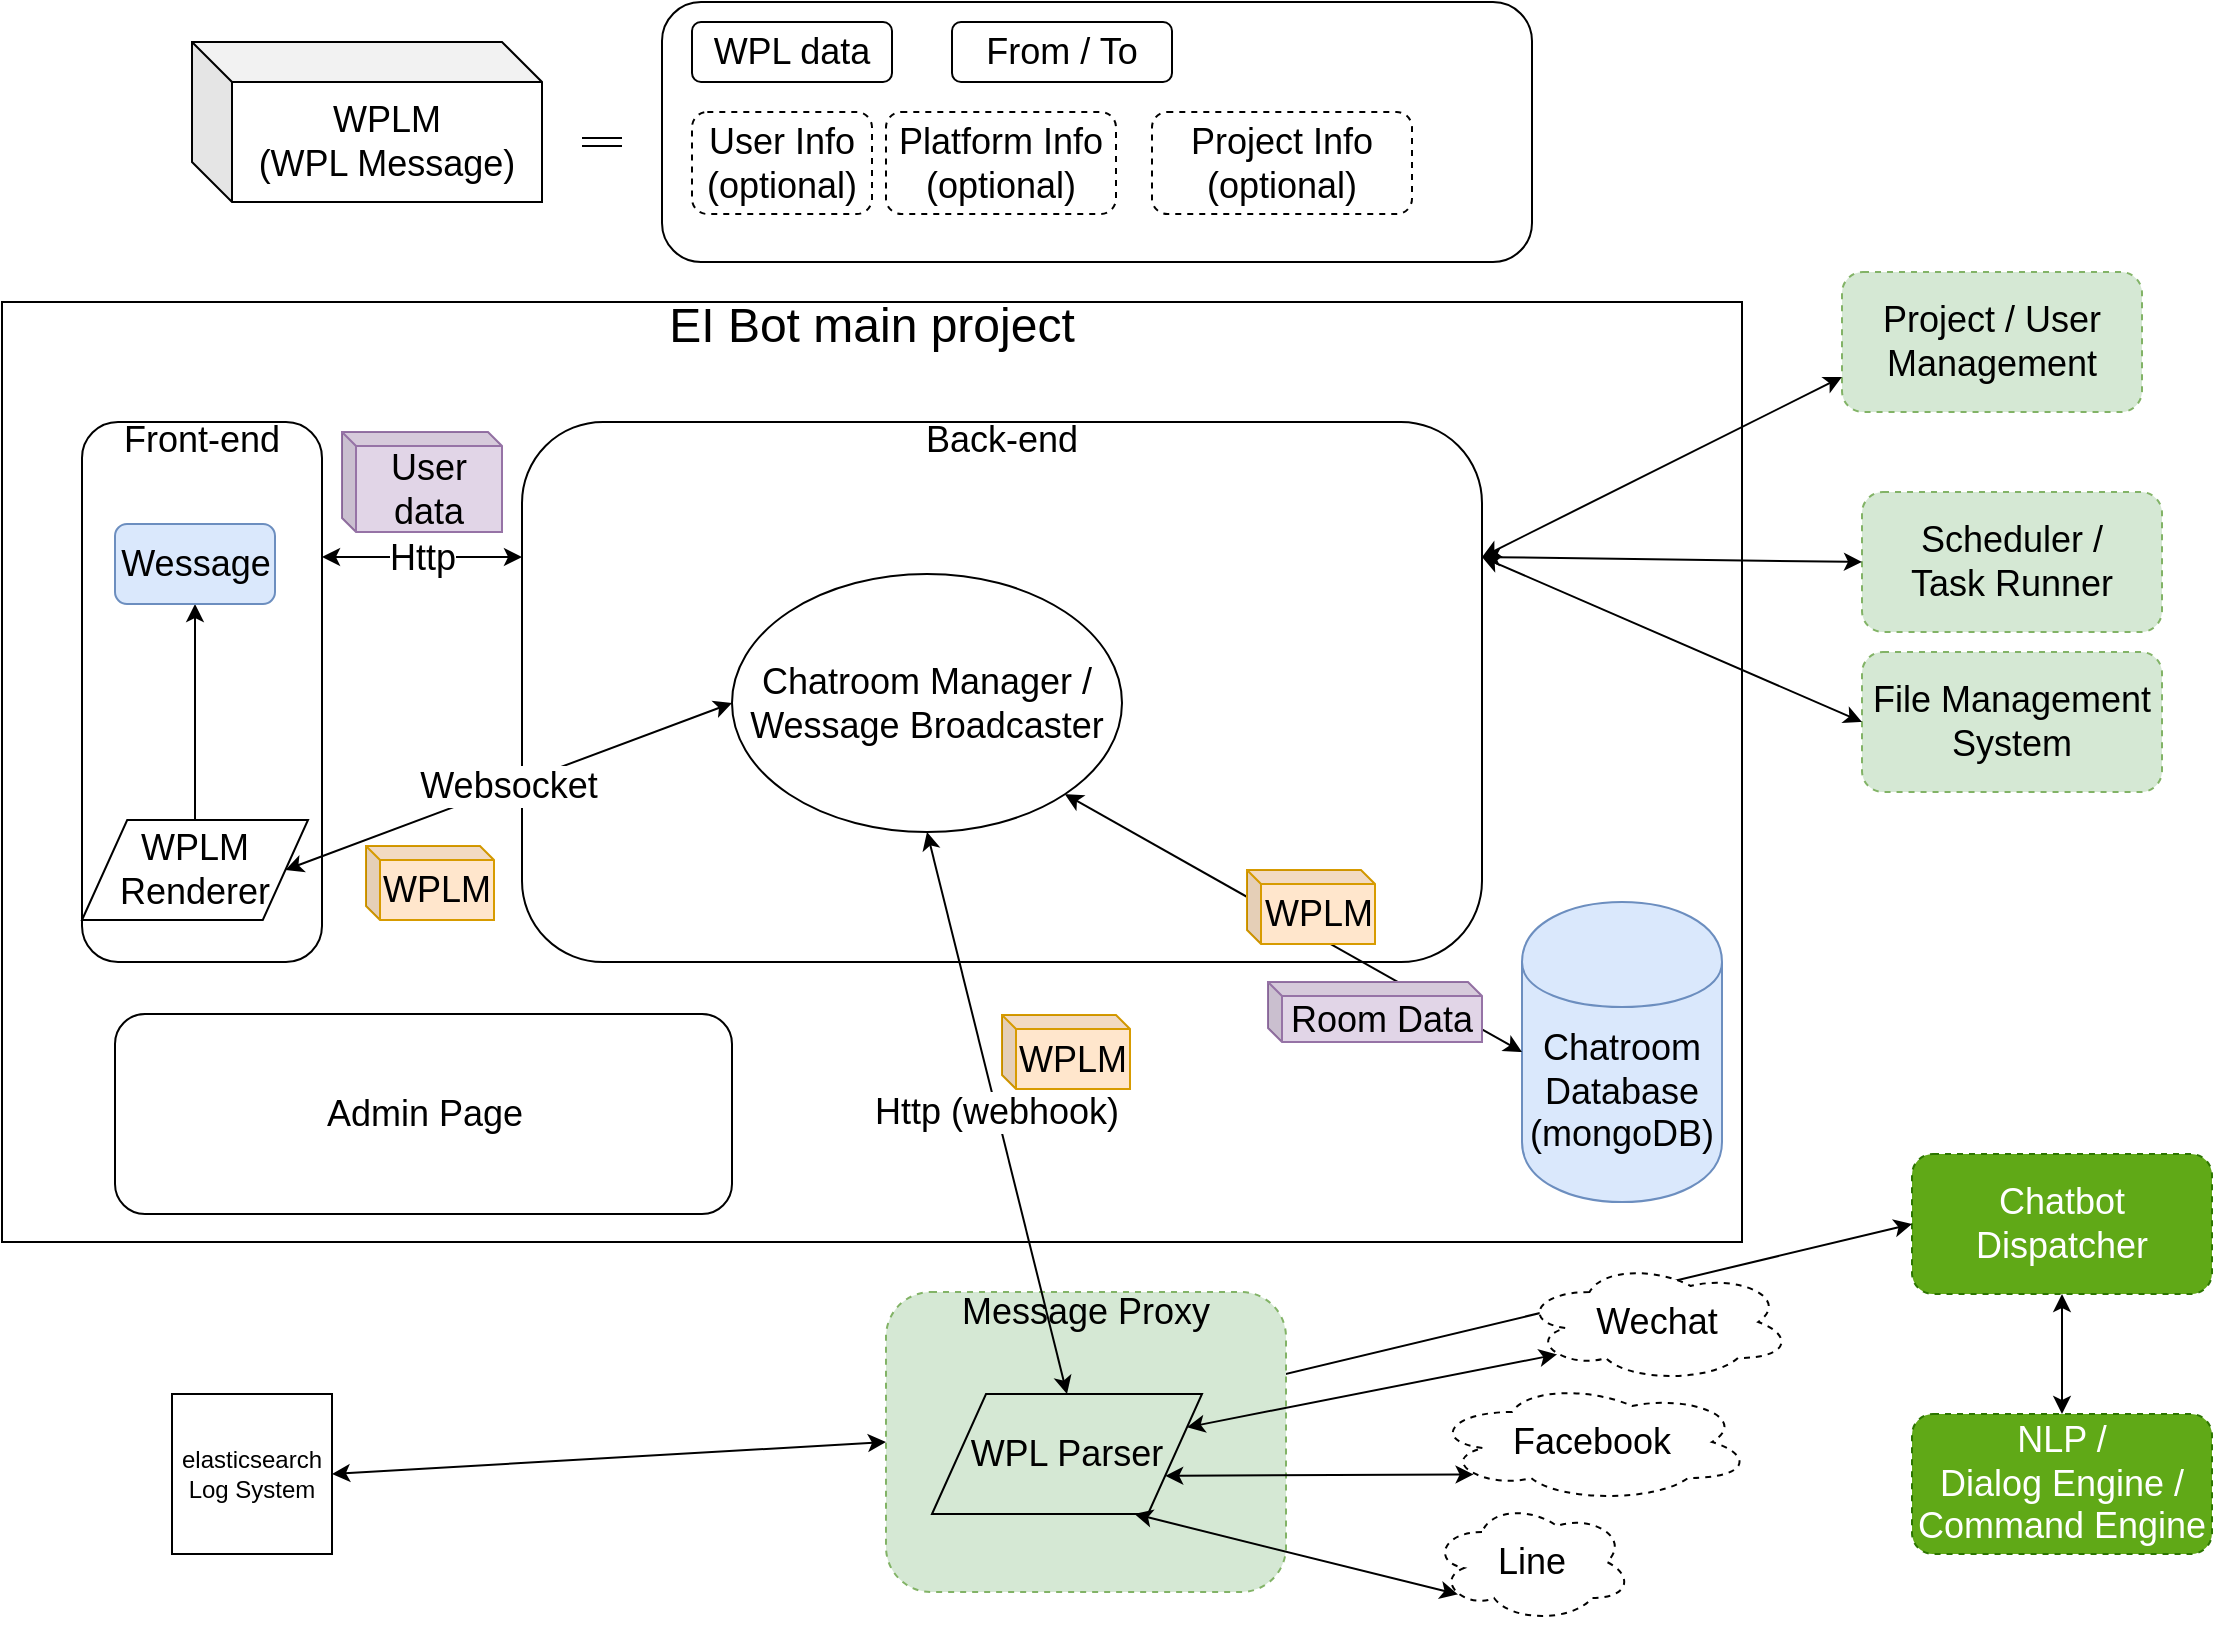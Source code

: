 <mxfile version="14.1.2" type="github">
  <diagram id="dV8X5NK_n6pwrdnQcXCx" name="Page-1">
    <mxGraphModel dx="1298" dy="760" grid="1" gridSize="10" guides="1" tooltips="1" connect="1" arrows="1" fold="1" page="1" pageScale="1" pageWidth="1169" pageHeight="827" math="0" shadow="0">
      <root>
        <mxCell id="0" />
        <mxCell id="1" parent="0" />
        <mxCell id="7PiWUJBz4IiZLpDk-yet-1" value="&lt;font&gt;&lt;font style=&quot;font-size: 24px&quot;&gt;EI Bot main project&lt;br&gt;&lt;br&gt;&lt;br&gt;&lt;br&gt;&lt;br&gt;&lt;br&gt;&lt;br&gt;&lt;br&gt;&lt;br&gt;&lt;br&gt;&lt;br&gt;&lt;br&gt;&lt;br&gt;&lt;br&gt;&lt;br&gt;&lt;br&gt;&lt;/font&gt;&lt;br&gt;&lt;/font&gt;" style="rounded=0;whiteSpace=wrap;html=1;fillColor=none;" parent="1" vertex="1">
          <mxGeometry x="25" y="164" width="870" height="470" as="geometry" />
        </mxCell>
        <mxCell id="7PiWUJBz4IiZLpDk-yet-3" value="&lt;font style=&quot;font-size: 18px&quot;&gt;Front-end&lt;br&gt;&lt;br&gt;&lt;br&gt;&lt;br&gt;&lt;br&gt;&lt;br&gt;&lt;br&gt;&lt;br&gt;&lt;br&gt;&lt;br&gt;&lt;br&gt;&lt;br&gt;&lt;/font&gt;&lt;br&gt;" style="rounded=1;whiteSpace=wrap;html=1;fillColor=none;" parent="1" vertex="1">
          <mxGeometry x="65" y="224" width="120" height="270" as="geometry" />
        </mxCell>
        <mxCell id="xO52WqcfEWfslr_U7u06-2" value="&lt;font style=&quot;font-size: 18px&quot;&gt;Chatroom&lt;br&gt;Database&lt;br&gt;(mongoDB)&lt;/font&gt;&lt;br&gt;" style="shape=cylinder;whiteSpace=wrap;html=1;boundedLbl=1;backgroundOutline=1;fillColor=#dae8fc;strokeColor=#6c8ebf;" parent="1" vertex="1">
          <mxGeometry x="785" y="464" width="100" height="150" as="geometry" />
        </mxCell>
        <mxCell id="7PiWUJBz4IiZLpDk-yet-4" value="&lt;font style=&quot;font-size: 18px&quot;&gt;Back-end&lt;br&gt;&lt;br&gt;&lt;br&gt;&lt;br&gt;&lt;br&gt;&lt;br&gt;&lt;br&gt;&lt;br&gt;&lt;br&gt;&lt;br&gt;&lt;br&gt;&lt;br&gt;&lt;/font&gt;&lt;br&gt;" style="rounded=1;whiteSpace=wrap;html=1;fillColor=none;" parent="1" vertex="1">
          <mxGeometry x="285" y="224" width="480" height="270" as="geometry" />
        </mxCell>
        <mxCell id="7PiWUJBz4IiZLpDk-yet-7" value="Project / User Management" style="rounded=1;whiteSpace=wrap;html=1;fillColor=#d5e8d4;dashed=1;strokeColor=#82b366;fontSize=18;" parent="1" vertex="1">
          <mxGeometry x="945" y="149" width="150" height="70" as="geometry" />
        </mxCell>
        <mxCell id="7PiWUJBz4IiZLpDk-yet-9" value="&lt;font style=&quot;font-size: 18px&quot;&gt;Websocket&lt;/font&gt;&lt;br&gt;" style="endArrow=classic;startArrow=classic;html=1;entryX=0;entryY=0.5;entryDx=0;entryDy=0;exitX=1;exitY=0.5;exitDx=0;exitDy=0;" parent="1" source="7PiWUJBz4IiZLpDk-yet-35" target="7PiWUJBz4IiZLpDk-yet-25" edge="1">
          <mxGeometry width="50" height="50" relative="1" as="geometry">
            <mxPoint x="185" y="427" as="sourcePoint" />
            <mxPoint x="245" y="634" as="targetPoint" />
          </mxGeometry>
        </mxCell>
        <mxCell id="7PiWUJBz4IiZLpDk-yet-10" value="&lt;font style=&quot;font-size: 18px&quot;&gt;Http&lt;/font&gt;&lt;br&gt;" style="endArrow=classic;startArrow=classic;html=1;entryX=0;entryY=0.25;entryDx=0;entryDy=0;exitX=1;exitY=0.25;exitDx=0;exitDy=0;" parent="1" source="7PiWUJBz4IiZLpDk-yet-3" target="7PiWUJBz4IiZLpDk-yet-4" edge="1">
          <mxGeometry width="50" height="50" relative="1" as="geometry">
            <mxPoint x="185" y="384" as="sourcePoint" />
            <mxPoint x="365" y="384" as="targetPoint" />
          </mxGeometry>
        </mxCell>
        <mxCell id="7PiWUJBz4IiZLpDk-yet-12" value="" style="endArrow=classic;startArrow=classic;html=1;entryX=0;entryY=0.75;entryDx=0;entryDy=0;exitX=1;exitY=0.25;exitDx=0;exitDy=0;" parent="1" source="7PiWUJBz4IiZLpDk-yet-4" target="7PiWUJBz4IiZLpDk-yet-7" edge="1">
          <mxGeometry width="50" height="50" relative="1" as="geometry">
            <mxPoint x="425" y="414" as="sourcePoint" />
            <mxPoint x="465" y="374" as="targetPoint" />
          </mxGeometry>
        </mxCell>
        <mxCell id="7PiWUJBz4IiZLpDk-yet-13" value="Scheduler /&lt;br&gt;Task Runner&lt;br style=&quot;font-size: 18px&quot;&gt;" style="rounded=1;whiteSpace=wrap;html=1;fillColor=#d5e8d4;dashed=1;strokeColor=#82b366;fontSize=18;" parent="1" vertex="1">
          <mxGeometry x="955" y="259" width="150" height="70" as="geometry" />
        </mxCell>
        <mxCell id="7PiWUJBz4IiZLpDk-yet-14" value="" style="endArrow=classic;startArrow=classic;html=1;entryX=0;entryY=0.5;entryDx=0;entryDy=0;exitX=1;exitY=0.25;exitDx=0;exitDy=0;" parent="1" source="7PiWUJBz4IiZLpDk-yet-4" target="7PiWUJBz4IiZLpDk-yet-13" edge="1">
          <mxGeometry width="50" height="50" relative="1" as="geometry">
            <mxPoint x="475" y="459" as="sourcePoint" />
            <mxPoint x="632" y="217" as="targetPoint" />
          </mxGeometry>
        </mxCell>
        <mxCell id="7PiWUJBz4IiZLpDk-yet-15" value="Chatbot Dispatcher" style="rounded=1;whiteSpace=wrap;html=1;fillColor=#60a917;dashed=1;strokeColor=#2D7600;fontSize=18;fontColor=#ffffff;" parent="1" vertex="1">
          <mxGeometry x="980" y="590" width="150" height="70" as="geometry" />
        </mxCell>
        <mxCell id="7PiWUJBz4IiZLpDk-yet-20" value="&lt;font style=&quot;font-size: 18px&quot;&gt;WPLM&lt;/font&gt;" style="shape=cube;whiteSpace=wrap;html=1;boundedLbl=1;backgroundOutline=1;darkOpacity=0.05;darkOpacity2=0.1;fillColor=#ffe6cc;size=7;strokeColor=#d79b00;" parent="1" vertex="1">
          <mxGeometry x="207" y="436" width="64" height="37" as="geometry" />
        </mxCell>
        <mxCell id="7PiWUJBz4IiZLpDk-yet-21" value="&lt;span style=&quot;font-size: 18px&quot;&gt;User data&lt;/span&gt;&lt;br&gt;" style="shape=cube;whiteSpace=wrap;html=1;boundedLbl=1;backgroundOutline=1;darkOpacity=0.05;darkOpacity2=0.1;fillColor=#e1d5e7;size=7;strokeColor=#9673a6;" parent="1" vertex="1">
          <mxGeometry x="195" y="229" width="80" height="50" as="geometry" />
        </mxCell>
        <mxCell id="7PiWUJBz4IiZLpDk-yet-22" value="File Management System&lt;br style=&quot;font-size: 18px&quot;&gt;" style="rounded=1;whiteSpace=wrap;html=1;fillColor=#d5e8d4;dashed=1;strokeColor=#82b366;fontSize=18;" parent="1" vertex="1">
          <mxGeometry x="955" y="339" width="150" height="70" as="geometry" />
        </mxCell>
        <mxCell id="7PiWUJBz4IiZLpDk-yet-23" value="" style="endArrow=classic;startArrow=classic;html=1;entryX=0;entryY=0.5;entryDx=0;entryDy=0;exitX=1;exitY=0.25;exitDx=0;exitDy=0;" parent="1" source="7PiWUJBz4IiZLpDk-yet-4" target="7PiWUJBz4IiZLpDk-yet-22" edge="1">
          <mxGeometry width="50" height="50" relative="1" as="geometry">
            <mxPoint x="775" y="392" as="sourcePoint" />
            <mxPoint x="965" y="304" as="targetPoint" />
          </mxGeometry>
        </mxCell>
        <mxCell id="7PiWUJBz4IiZLpDk-yet-24" value="" style="endArrow=classic;html=1;entryX=0;entryY=0.5;entryDx=0;entryDy=0;exitX=1;exitY=0;exitDx=0;exitDy=0;" parent="1" source="7PiWUJBz4IiZLpDk-yet-58" target="7PiWUJBz4IiZLpDk-yet-15" edge="1">
          <mxGeometry width="50" height="50" relative="1" as="geometry">
            <mxPoint x="595" y="744" as="sourcePoint" />
            <mxPoint x="645" y="694" as="targetPoint" />
          </mxGeometry>
        </mxCell>
        <mxCell id="7PiWUJBz4IiZLpDk-yet-25" value="Chatroom&amp;nbsp;Manager / Wessage Broadcaster" style="ellipse;whiteSpace=wrap;html=1;fillColor=none;fontSize=18;" parent="1" vertex="1">
          <mxGeometry x="390" y="300" width="195" height="129" as="geometry" />
        </mxCell>
        <mxCell id="7PiWUJBz4IiZLpDk-yet-29" value="Message Proxy&lt;br style=&quot;font-size: 18px&quot;&gt;&lt;br style=&quot;font-size: 18px&quot;&gt;&lt;br style=&quot;font-size: 18px&quot;&gt;&lt;br style=&quot;font-size: 18px&quot;&gt;&lt;br style=&quot;font-size: 18px&quot;&gt;&lt;br style=&quot;font-size: 18px&quot;&gt;&lt;br style=&quot;font-size: 18px&quot;&gt;" style="rounded=1;whiteSpace=wrap;html=1;fillColor=#d5e8d4;dashed=1;strokeColor=#82b366;fontSize=18;" parent="1" vertex="1">
          <mxGeometry x="467" y="659" width="200" height="150" as="geometry" />
        </mxCell>
        <mxCell id="7PiWUJBz4IiZLpDk-yet-30" value="&lt;font style=&quot;font-size: 18px&quot;&gt;Http (webhook)&lt;/font&gt;&lt;br&gt;" style="endArrow=classic;startArrow=classic;html=1;entryX=0.5;entryY=1;entryDx=0;entryDy=0;exitX=0.5;exitY=0;exitDx=0;exitDy=0;" parent="1" source="7PiWUJBz4IiZLpDk-yet-58" target="7PiWUJBz4IiZLpDk-yet-25" edge="1">
          <mxGeometry width="50" height="50" relative="1" as="geometry">
            <mxPoint x="195" y="392" as="sourcePoint" />
            <mxPoint x="295" y="392" as="targetPoint" />
          </mxGeometry>
        </mxCell>
        <mxCell id="7PiWUJBz4IiZLpDk-yet-31" value="" style="endArrow=classic;startArrow=classic;html=1;entryX=0;entryY=0.5;entryDx=0;entryDy=0;exitX=1;exitY=1;exitDx=0;exitDy=0;" parent="1" source="7PiWUJBz4IiZLpDk-yet-25" target="xO52WqcfEWfslr_U7u06-2" edge="1">
          <mxGeometry width="50" height="50" relative="1" as="geometry">
            <mxPoint x="195" y="844" as="sourcePoint" />
            <mxPoint x="245" y="794" as="targetPoint" />
          </mxGeometry>
        </mxCell>
        <mxCell id="7PiWUJBz4IiZLpDk-yet-33" value="NLP /&lt;br&gt;Dialog Engine / Command Engine" style="rounded=1;whiteSpace=wrap;html=1;fillColor=#60a917;dashed=1;strokeColor=#2D7600;fontSize=18;fontColor=#ffffff;" parent="1" vertex="1">
          <mxGeometry x="980" y="720" width="150" height="70" as="geometry" />
        </mxCell>
        <mxCell id="7PiWUJBz4IiZLpDk-yet-35" value="&lt;font style=&quot;font-size: 18px&quot;&gt;WPLM Renderer&lt;/font&gt;&lt;br&gt;" style="shape=parallelogram;perimeter=parallelogramPerimeter;whiteSpace=wrap;html=1;fillColor=none;" parent="1" vertex="1">
          <mxGeometry x="65" y="423" width="113" height="50" as="geometry" />
        </mxCell>
        <mxCell id="7PiWUJBz4IiZLpDk-yet-36" value="WPLM&lt;br style=&quot;font-size: 18px;&quot;&gt;(WPL Message)" style="shape=cube;whiteSpace=wrap;html=1;boundedLbl=1;backgroundOutline=1;darkOpacity=0.05;darkOpacity2=0.1;fillColor=none;fontSize=18;" parent="1" vertex="1">
          <mxGeometry x="120" y="34" width="175" height="80" as="geometry" />
        </mxCell>
        <mxCell id="7PiWUJBz4IiZLpDk-yet-37" value="" style="shape=link;html=1;fontSize=18;" parent="1" edge="1">
          <mxGeometry width="50" height="50" relative="1" as="geometry">
            <mxPoint x="315" y="84" as="sourcePoint" />
            <mxPoint x="335" y="84" as="targetPoint" />
          </mxGeometry>
        </mxCell>
        <mxCell id="7PiWUJBz4IiZLpDk-yet-39" value="" style="rounded=1;whiteSpace=wrap;html=1;fillColor=none;" parent="1" vertex="1">
          <mxGeometry x="355" y="14" width="435" height="130" as="geometry" />
        </mxCell>
        <mxCell id="7PiWUJBz4IiZLpDk-yet-41" value="WPL data" style="rounded=1;whiteSpace=wrap;html=1;fillColor=none;fontSize=18;" parent="1" vertex="1">
          <mxGeometry x="370" y="24" width="100" height="30" as="geometry" />
        </mxCell>
        <mxCell id="7PiWUJBz4IiZLpDk-yet-42" value="From / To" style="rounded=1;whiteSpace=wrap;html=1;fillColor=none;fontSize=18;" parent="1" vertex="1">
          <mxGeometry x="500" y="24" width="110" height="30" as="geometry" />
        </mxCell>
        <mxCell id="7PiWUJBz4IiZLpDk-yet-43" value="User Info (optional)" style="rounded=1;whiteSpace=wrap;html=1;fillColor=none;dashed=1;fontSize=18;" parent="1" vertex="1">
          <mxGeometry x="370" y="69" width="90" height="51" as="geometry" />
        </mxCell>
        <mxCell id="7PiWUJBz4IiZLpDk-yet-44" value="Project Info (optional)" style="rounded=1;whiteSpace=wrap;html=1;fillColor=none;dashed=1;fontSize=18;" parent="1" vertex="1">
          <mxGeometry x="600" y="69" width="130" height="51" as="geometry" />
        </mxCell>
        <mxCell id="7PiWUJBz4IiZLpDk-yet-45" value="Platform Info (optional)" style="rounded=1;whiteSpace=wrap;html=1;fillColor=none;dashed=1;fontSize=18;" parent="1" vertex="1">
          <mxGeometry x="467" y="69" width="115" height="51" as="geometry" />
        </mxCell>
        <mxCell id="7PiWUJBz4IiZLpDk-yet-46" value="Line" style="ellipse;shape=cloud;whiteSpace=wrap;html=1;rounded=1;dashed=1;fontSize=18;" parent="1" vertex="1">
          <mxGeometry x="740" y="764" width="100" height="60" as="geometry" />
        </mxCell>
        <mxCell id="7PiWUJBz4IiZLpDk-yet-47" value="Facebook" style="ellipse;shape=cloud;whiteSpace=wrap;html=1;rounded=1;dashed=1;fontSize=18;" parent="1" vertex="1">
          <mxGeometry x="740" y="704" width="160" height="60" as="geometry" />
        </mxCell>
        <mxCell id="7PiWUJBz4IiZLpDk-yet-48" value="Wechat" style="ellipse;shape=cloud;whiteSpace=wrap;html=1;rounded=1;dashed=1;fontSize=18;" parent="1" vertex="1">
          <mxGeometry x="785" y="644" width="135" height="60" as="geometry" />
        </mxCell>
        <mxCell id="7PiWUJBz4IiZLpDk-yet-49" value="" style="endArrow=classic;startArrow=classic;html=1;entryX=0.75;entryY=1;entryDx=0;entryDy=0;exitX=0.13;exitY=0.77;exitDx=0;exitDy=0;exitPerimeter=0;" parent="1" source="7PiWUJBz4IiZLpDk-yet-46" target="7PiWUJBz4IiZLpDk-yet-58" edge="1">
          <mxGeometry width="50" height="50" relative="1" as="geometry">
            <mxPoint x="385" y="944" as="sourcePoint" />
            <mxPoint x="435" y="894" as="targetPoint" />
          </mxGeometry>
        </mxCell>
        <mxCell id="7PiWUJBz4IiZLpDk-yet-50" value="" style="endArrow=classic;startArrow=classic;html=1;entryX=1;entryY=0.75;entryDx=0;entryDy=0;exitX=0.13;exitY=0.77;exitDx=0;exitDy=0;exitPerimeter=0;" parent="1" source="7PiWUJBz4IiZLpDk-yet-47" target="7PiWUJBz4IiZLpDk-yet-58" edge="1">
          <mxGeometry width="50" height="50" relative="1" as="geometry">
            <mxPoint x="498" y="966" as="sourcePoint" />
            <mxPoint x="560" y="874" as="targetPoint" />
          </mxGeometry>
        </mxCell>
        <mxCell id="7PiWUJBz4IiZLpDk-yet-51" value="" style="endArrow=classic;startArrow=classic;html=1;entryX=1;entryY=0.25;entryDx=0;entryDy=0;exitX=0.13;exitY=0.77;exitDx=0;exitDy=0;exitPerimeter=0;" parent="1" source="7PiWUJBz4IiZLpDk-yet-48" target="7PiWUJBz4IiZLpDk-yet-58" edge="1">
          <mxGeometry width="50" height="50" relative="1" as="geometry">
            <mxPoint x="750" y="670" as="sourcePoint" />
            <mxPoint x="672" y="878" as="targetPoint" />
          </mxGeometry>
        </mxCell>
        <mxCell id="7PiWUJBz4IiZLpDk-yet-54" value="&lt;font style=&quot;font-size: 18px&quot;&gt;Room Data&lt;/font&gt;&lt;br&gt;" style="shape=cube;whiteSpace=wrap;html=1;boundedLbl=1;backgroundOutline=1;darkOpacity=0.05;darkOpacity2=0.1;fillColor=#e1d5e7;size=7;strokeColor=#9673a6;" parent="1" vertex="1">
          <mxGeometry x="658" y="504" width="107" height="30" as="geometry" />
        </mxCell>
        <mxCell id="7PiWUJBz4IiZLpDk-yet-55" value="" style="endArrow=classic;startArrow=classic;html=1;entryX=0.5;entryY=0;entryDx=0;entryDy=0;exitX=0.5;exitY=1;exitDx=0;exitDy=0;" parent="1" source="7PiWUJBz4IiZLpDk-yet-15" target="7PiWUJBz4IiZLpDk-yet-33" edge="1">
          <mxGeometry width="50" height="50" relative="1" as="geometry">
            <mxPoint x="1165" y="494" as="sourcePoint" />
            <mxPoint x="1215" y="444" as="targetPoint" />
          </mxGeometry>
        </mxCell>
        <mxCell id="7PiWUJBz4IiZLpDk-yet-56" value="" style="endArrow=classic;html=1;entryX=0.5;entryY=1;entryDx=0;entryDy=0;" parent="1" source="7PiWUJBz4IiZLpDk-yet-35" target="7PiWUJBz4IiZLpDk-yet-57" edge="1">
          <mxGeometry width="50" height="50" relative="1" as="geometry">
            <mxPoint x="85" y="604" as="sourcePoint" />
            <mxPoint x="126" y="394" as="targetPoint" />
          </mxGeometry>
        </mxCell>
        <mxCell id="7PiWUJBz4IiZLpDk-yet-57" value="&lt;font style=&quot;font-size: 18px&quot;&gt;Wessage&lt;/font&gt;" style="rounded=1;whiteSpace=wrap;html=1;fillColor=#dae8fc;strokeColor=#6c8ebf;" parent="1" vertex="1">
          <mxGeometry x="81.5" y="275" width="80" height="40" as="geometry" />
        </mxCell>
        <mxCell id="7PiWUJBz4IiZLpDk-yet-58" value="WPL Parser&lt;br style=&quot;font-size: 18px;&quot;&gt;" style="shape=parallelogram;perimeter=parallelogramPerimeter;whiteSpace=wrap;html=1;fillColor=none;fontSize=18;" parent="1" vertex="1">
          <mxGeometry x="490" y="710" width="135" height="60" as="geometry" />
        </mxCell>
        <mxCell id="7PiWUJBz4IiZLpDk-yet-63" value="&lt;font style=&quot;font-size: 18px&quot;&gt;WPLM&lt;/font&gt;" style="shape=cube;whiteSpace=wrap;html=1;boundedLbl=1;backgroundOutline=1;darkOpacity=0.05;darkOpacity2=0.1;fillColor=#ffe6cc;size=7;strokeColor=#d79b00;" parent="1" vertex="1">
          <mxGeometry x="525" y="520.5" width="64" height="37" as="geometry" />
        </mxCell>
        <mxCell id="7PiWUJBz4IiZLpDk-yet-64" value="&lt;font style=&quot;font-size: 18px&quot;&gt;WPLM&lt;/font&gt;" style="shape=cube;whiteSpace=wrap;html=1;boundedLbl=1;backgroundOutline=1;darkOpacity=0.05;darkOpacity2=0.1;fillColor=#ffe6cc;size=7;strokeColor=#d79b00;" parent="1" vertex="1">
          <mxGeometry x="647.5" y="448" width="64" height="37" as="geometry" />
        </mxCell>
        <mxCell id="_RV8kCxwsuGfQ2vhsxsz-1" value="&lt;span style=&quot;font-size: 18px&quot;&gt;Admin Page&lt;/span&gt;" style="rounded=1;whiteSpace=wrap;html=1;fillColor=none;" vertex="1" parent="1">
          <mxGeometry x="81.5" y="520" width="308.5" height="100" as="geometry" />
        </mxCell>
        <mxCell id="_RV8kCxwsuGfQ2vhsxsz-5" value="elasticsearch&lt;br&gt;Log System" style="whiteSpace=wrap;html=1;aspect=fixed;" vertex="1" parent="1">
          <mxGeometry x="110" y="710" width="80" height="80" as="geometry" />
        </mxCell>
        <mxCell id="_RV8kCxwsuGfQ2vhsxsz-6" value="" style="endArrow=classic;startArrow=classic;html=1;entryX=0;entryY=0.5;entryDx=0;entryDy=0;exitX=1;exitY=0.5;exitDx=0;exitDy=0;" edge="1" parent="1" source="_RV8kCxwsuGfQ2vhsxsz-5" target="7PiWUJBz4IiZLpDk-yet-29">
          <mxGeometry width="50" height="50" relative="1" as="geometry">
            <mxPoint x="271" y="759" as="sourcePoint" />
            <mxPoint x="321" y="709" as="targetPoint" />
          </mxGeometry>
        </mxCell>
      </root>
    </mxGraphModel>
  </diagram>
</mxfile>
